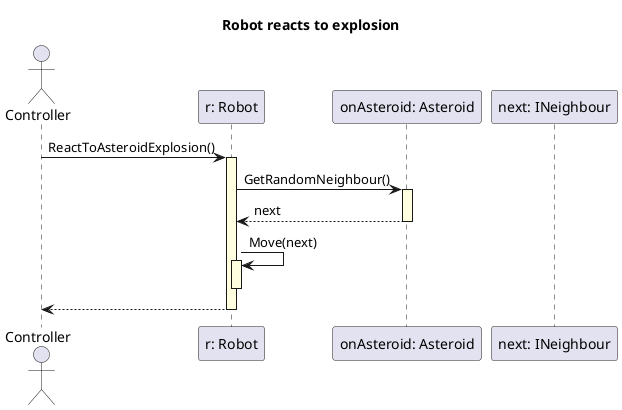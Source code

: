 @startuml

skinparam SequenceLifeLineBackgroundColor LightYellow

title "Robot reacts to explosion"

actor Controller as C

participant "r: Robot" as s
participant "onAsteroid: Asteroid" as a
participant "next: INeighbour" as n

C -> s ++ : ReactToAsteroidExplosion()

    s -> a ++ : GetRandomNeighbour()
    a --> s -- : next

    s -> s ++ : Move(next)
    deactivate s

s --> C --

@enduml
